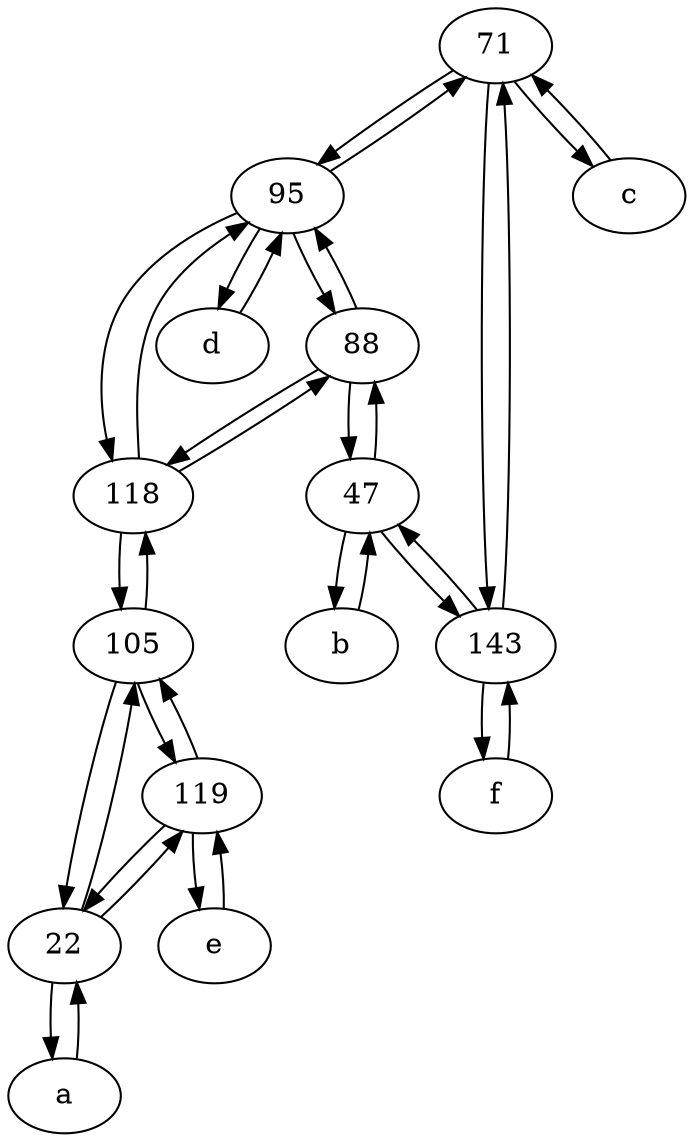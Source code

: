 digraph  {
	71;
	119;
	105;
	95;
	88;
	b [pos="50,20!"];
	47;
	143;
	f [pos="15,45!"];
	22;
	a [pos="40,10!"];
	118;
	d [pos="20,30!"];
	e [pos="30,50!"];
	c [pos="20,10!"];
	47 -> 88;
	119 -> 105;
	119 -> e;
	f -> 143;
	22 -> 119;
	95 -> d;
	d -> 95;
	105 -> 22;
	e -> 119;
	71 -> 143;
	95 -> 88;
	22 -> 105;
	95 -> 71;
	47 -> 143;
	88 -> 95;
	b -> 47;
	88 -> 118;
	118 -> 105;
	71 -> 95;
	c -> 71;
	88 -> 47;
	143 -> 71;
	105 -> 119;
	105 -> 118;
	118 -> 88;
	a -> 22;
	143 -> 47;
	22 -> a;
	95 -> 118;
	119 -> 22;
	118 -> 95;
	71 -> c;
	143 -> f;
	47 -> b;

	}